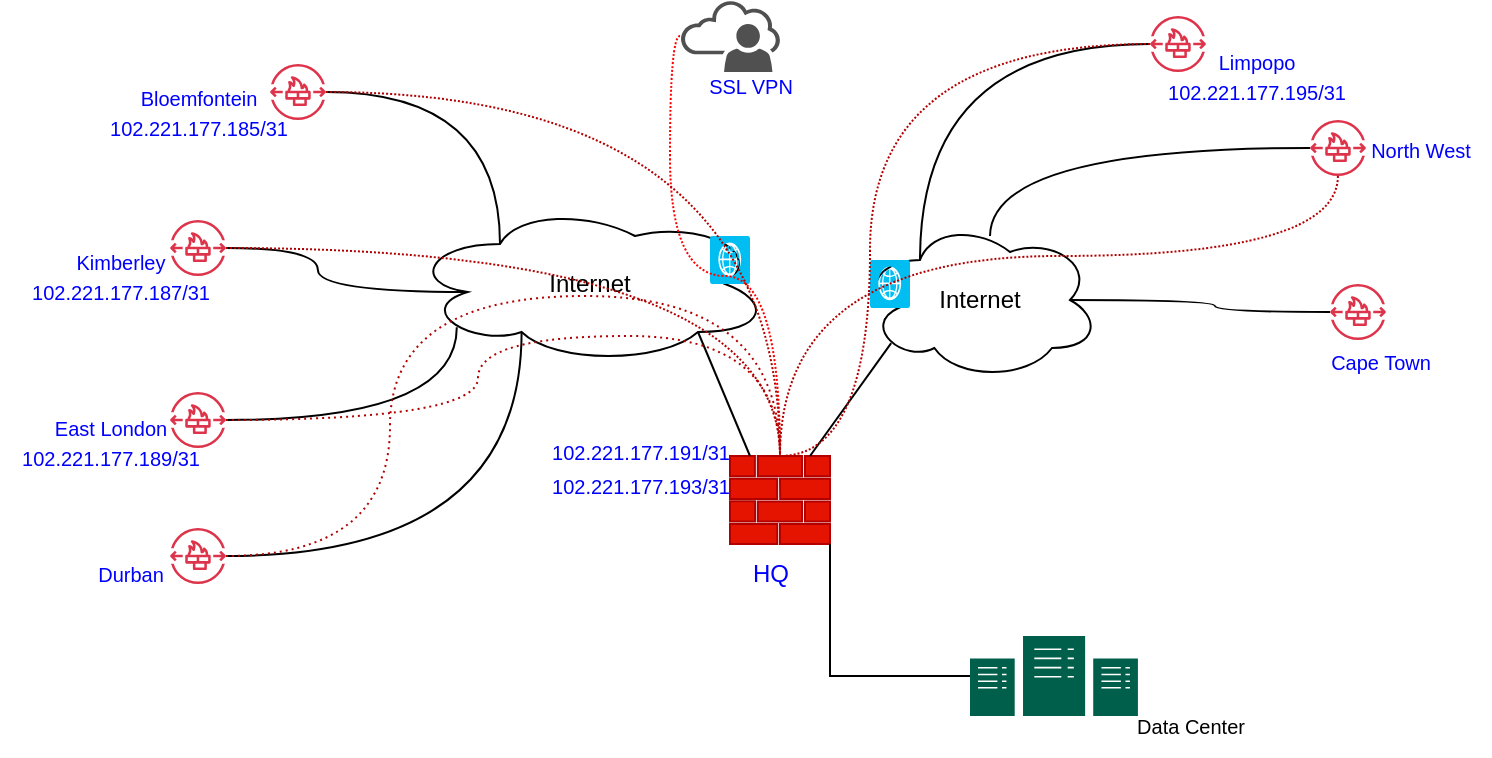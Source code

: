 <mxfile version="23.1.0" type="github">
  <diagram name="Page-1" id="sIQ3Cuc5agyqr33T1YzC">
    <mxGraphModel dx="1644" dy="414" grid="1" gridSize="10" guides="1" tooltips="1" connect="1" arrows="1" fold="1" page="1" pageScale="1" pageWidth="850" pageHeight="1100" math="0" shadow="0">
      <root>
        <mxCell id="0" />
        <mxCell id="1" parent="0" />
        <mxCell id="4a-Ywb2DZcK-UxJ6rqJS-28" value="" style="edgeStyle=orthogonalEdgeStyle;rounded=0;orthogonalLoop=1;jettySize=auto;html=1;entryX=0.16;entryY=0.55;entryDx=0;entryDy=0;entryPerimeter=0;endArrow=none;endFill=0;curved=1;" edge="1" parent="1" source="4a-Ywb2DZcK-UxJ6rqJS-1" target="4a-Ywb2DZcK-UxJ6rqJS-19">
          <mxGeometry relative="1" as="geometry" />
        </mxCell>
        <mxCell id="4a-Ywb2DZcK-UxJ6rqJS-1" value="" style="sketch=0;outlineConnect=0;fontColor=#232F3E;gradientColor=none;fillColor=#DD344C;strokeColor=none;dashed=0;verticalLabelPosition=bottom;verticalAlign=top;align=center;html=1;fontSize=12;fontStyle=0;aspect=fixed;pointerEvents=1;shape=mxgraph.aws4.network_firewall_endpoints;" vertex="1" parent="1">
          <mxGeometry x="80" y="132" width="28" height="28" as="geometry" />
        </mxCell>
        <mxCell id="4a-Ywb2DZcK-UxJ6rqJS-2" value="" style="sketch=0;outlineConnect=0;fontColor=#232F3E;gradientColor=none;fillColor=#DD344C;strokeColor=none;dashed=0;verticalLabelPosition=bottom;verticalAlign=top;align=center;html=1;fontSize=12;fontStyle=0;aspect=fixed;pointerEvents=1;shape=mxgraph.aws4.network_firewall_endpoints;" vertex="1" parent="1">
          <mxGeometry x="130" y="54" width="28" height="28" as="geometry" />
        </mxCell>
        <mxCell id="4a-Ywb2DZcK-UxJ6rqJS-10" value="" style="sketch=0;outlineConnect=0;fontColor=#232F3E;gradientColor=none;fillColor=#DD344C;strokeColor=none;dashed=0;verticalLabelPosition=bottom;verticalAlign=top;align=center;html=1;fontSize=12;fontStyle=0;aspect=fixed;pointerEvents=1;shape=mxgraph.aws4.network_firewall_endpoints;" vertex="1" parent="1">
          <mxGeometry x="80" y="286" width="28" height="28" as="geometry" />
        </mxCell>
        <mxCell id="4a-Ywb2DZcK-UxJ6rqJS-11" value="" style="sketch=0;outlineConnect=0;fontColor=#232F3E;gradientColor=none;fillColor=#DD344C;strokeColor=none;dashed=0;verticalLabelPosition=bottom;verticalAlign=top;align=center;html=1;fontSize=12;fontStyle=0;aspect=fixed;pointerEvents=1;shape=mxgraph.aws4.network_firewall_endpoints;" vertex="1" parent="1">
          <mxGeometry x="80" y="218" width="28" height="28" as="geometry" />
        </mxCell>
        <mxCell id="4a-Ywb2DZcK-UxJ6rqJS-12" value="" style="sketch=0;outlineConnect=0;fontColor=#232F3E;gradientColor=none;fillColor=#DD344C;strokeColor=none;dashed=0;verticalLabelPosition=bottom;verticalAlign=top;align=center;html=1;fontSize=12;fontStyle=0;aspect=fixed;pointerEvents=1;shape=mxgraph.aws4.network_firewall_endpoints;" vertex="1" parent="1">
          <mxGeometry x="570" y="30" width="28" height="28" as="geometry" />
        </mxCell>
        <mxCell id="4a-Ywb2DZcK-UxJ6rqJS-16" value="" style="sketch=0;outlineConnect=0;fontColor=#232F3E;gradientColor=none;fillColor=#DD344C;strokeColor=none;dashed=0;verticalLabelPosition=bottom;verticalAlign=top;align=center;html=1;fontSize=12;fontStyle=0;aspect=fixed;pointerEvents=1;shape=mxgraph.aws4.network_firewall_endpoints;" vertex="1" parent="1">
          <mxGeometry x="650" y="82" width="28" height="28" as="geometry" />
        </mxCell>
        <mxCell id="4a-Ywb2DZcK-UxJ6rqJS-17" value="" style="sketch=0;aspect=fixed;pointerEvents=1;shadow=0;dashed=0;html=1;strokeColor=#B20000;labelPosition=center;verticalLabelPosition=bottom;verticalAlign=top;align=center;fillColor=#e51400;shape=mxgraph.mscae.enterprise.firewall;fontColor=#ffffff;" vertex="1" parent="1">
          <mxGeometry x="360" y="250" width="50" height="44" as="geometry" />
        </mxCell>
        <mxCell id="4a-Ywb2DZcK-UxJ6rqJS-19" value="Internet" style="ellipse;shape=cloud;whiteSpace=wrap;html=1;align=center;" vertex="1" parent="1">
          <mxGeometry x="200" y="124" width="180" height="80" as="geometry" />
        </mxCell>
        <mxCell id="4a-Ywb2DZcK-UxJ6rqJS-64" style="rounded=0;orthogonalLoop=1;jettySize=auto;html=1;exitX=0.875;exitY=0.5;exitDx=0;exitDy=0;exitPerimeter=0;endArrow=none;endFill=0;edgeStyle=orthogonalEdgeStyle;elbow=vertical;curved=1;" edge="1" parent="1" source="4a-Ywb2DZcK-UxJ6rqJS-20" target="4a-Ywb2DZcK-UxJ6rqJS-63">
          <mxGeometry relative="1" as="geometry" />
        </mxCell>
        <mxCell id="4a-Ywb2DZcK-UxJ6rqJS-20" value="Internet" style="ellipse;shape=cloud;whiteSpace=wrap;html=1;" vertex="1" parent="1">
          <mxGeometry x="425" y="132" width="120" height="80" as="geometry" />
        </mxCell>
        <mxCell id="4a-Ywb2DZcK-UxJ6rqJS-21" style="edgeStyle=orthogonalEdgeStyle;rounded=0;orthogonalLoop=1;jettySize=auto;html=1;entryX=0.25;entryY=0.25;entryDx=0;entryDy=0;entryPerimeter=0;endArrow=none;endFill=0;curved=1;" edge="1" parent="1" source="4a-Ywb2DZcK-UxJ6rqJS-12" target="4a-Ywb2DZcK-UxJ6rqJS-20">
          <mxGeometry relative="1" as="geometry" />
        </mxCell>
        <mxCell id="4a-Ywb2DZcK-UxJ6rqJS-22" style="edgeStyle=orthogonalEdgeStyle;rounded=0;orthogonalLoop=1;jettySize=auto;html=1;endArrow=none;endFill=0;curved=1;" edge="1" parent="1" source="4a-Ywb2DZcK-UxJ6rqJS-16">
          <mxGeometry relative="1" as="geometry">
            <mxPoint x="490" y="140" as="targetPoint" />
          </mxGeometry>
        </mxCell>
        <mxCell id="4a-Ywb2DZcK-UxJ6rqJS-25" style="rounded=0;orthogonalLoop=1;jettySize=auto;html=1;entryX=0.8;entryY=0.8;entryDx=0;entryDy=0;entryPerimeter=0;endArrow=none;endFill=0;" edge="1" parent="1" target="4a-Ywb2DZcK-UxJ6rqJS-19">
          <mxGeometry relative="1" as="geometry">
            <mxPoint x="370" y="250" as="sourcePoint" />
          </mxGeometry>
        </mxCell>
        <mxCell id="4a-Ywb2DZcK-UxJ6rqJS-26" style="rounded=0;orthogonalLoop=1;jettySize=auto;html=1;entryX=0.13;entryY=0.77;entryDx=0;entryDy=0;entryPerimeter=0;endArrow=none;endFill=0;" edge="1" parent="1" target="4a-Ywb2DZcK-UxJ6rqJS-20">
          <mxGeometry relative="1" as="geometry">
            <mxPoint x="400" y="250" as="sourcePoint" />
          </mxGeometry>
        </mxCell>
        <mxCell id="4a-Ywb2DZcK-UxJ6rqJS-27" style="edgeStyle=orthogonalEdgeStyle;rounded=0;orthogonalLoop=1;jettySize=auto;html=1;entryX=0.25;entryY=0.25;entryDx=0;entryDy=0;entryPerimeter=0;curved=1;endArrow=none;endFill=0;" edge="1" parent="1" source="4a-Ywb2DZcK-UxJ6rqJS-2" target="4a-Ywb2DZcK-UxJ6rqJS-19">
          <mxGeometry relative="1" as="geometry" />
        </mxCell>
        <mxCell id="4a-Ywb2DZcK-UxJ6rqJS-29" style="edgeStyle=orthogonalEdgeStyle;rounded=0;orthogonalLoop=1;jettySize=auto;html=1;entryX=0.13;entryY=0.77;entryDx=0;entryDy=0;entryPerimeter=0;endArrow=none;endFill=0;curved=1;" edge="1" parent="1" source="4a-Ywb2DZcK-UxJ6rqJS-11" target="4a-Ywb2DZcK-UxJ6rqJS-19">
          <mxGeometry relative="1" as="geometry" />
        </mxCell>
        <mxCell id="4a-Ywb2DZcK-UxJ6rqJS-30" style="edgeStyle=orthogonalEdgeStyle;rounded=0;orthogonalLoop=1;jettySize=auto;html=1;entryX=0.31;entryY=0.8;entryDx=0;entryDy=0;entryPerimeter=0;curved=1;endArrow=none;endFill=0;" edge="1" parent="1" source="4a-Ywb2DZcK-UxJ6rqJS-10" target="4a-Ywb2DZcK-UxJ6rqJS-19">
          <mxGeometry relative="1" as="geometry" />
        </mxCell>
        <mxCell id="4a-Ywb2DZcK-UxJ6rqJS-31" value="&lt;font color=&quot;#0000ff&quot;&gt;HQ&lt;/font&gt;" style="text;html=1;align=center;verticalAlign=middle;resizable=0;points=[];autosize=1;strokeColor=none;fillColor=none;" vertex="1" parent="1">
          <mxGeometry x="360" y="294" width="40" height="30" as="geometry" />
        </mxCell>
        <mxCell id="4a-Ywb2DZcK-UxJ6rqJS-32" style="edgeStyle=orthogonalEdgeStyle;rounded=0;orthogonalLoop=1;jettySize=auto;html=1;entryX=0.5;entryY=0;entryDx=0;entryDy=0;entryPerimeter=0;elbow=vertical;curved=1;endArrow=none;endFill=0;dashed=1;dashPattern=1 2;fillColor=#e51400;strokeColor=#B20000;" edge="1" parent="1" source="4a-Ywb2DZcK-UxJ6rqJS-10" target="4a-Ywb2DZcK-UxJ6rqJS-17">
          <mxGeometry relative="1" as="geometry">
            <Array as="points">
              <mxPoint x="190" y="300" />
              <mxPoint x="190" y="170" />
              <mxPoint x="385" y="170" />
            </Array>
          </mxGeometry>
        </mxCell>
        <mxCell id="4a-Ywb2DZcK-UxJ6rqJS-35" value="" style="verticalLabelPosition=bottom;html=1;verticalAlign=top;align=center;strokeColor=none;fillColor=#00BEF2;shape=mxgraph.azure.web_role;" vertex="1" parent="1">
          <mxGeometry x="430" y="152" width="20" height="24" as="geometry" />
        </mxCell>
        <mxCell id="4a-Ywb2DZcK-UxJ6rqJS-37" value="" style="edgeStyle=orthogonalEdgeStyle;rounded=0;orthogonalLoop=1;jettySize=auto;html=1;entryX=0.5;entryY=0;entryDx=0;entryDy=0;entryPerimeter=0;curved=1;fillColor=#e51400;strokeColor=#B20000;endArrow=none;endFill=0;dashed=1;dashPattern=1 2;" edge="1" parent="1" source="4a-Ywb2DZcK-UxJ6rqJS-11" target="4a-Ywb2DZcK-UxJ6rqJS-17">
          <mxGeometry relative="1" as="geometry">
            <mxPoint x="108" y="232" as="sourcePoint" />
            <mxPoint x="385" y="250" as="targetPoint" />
            <Array as="points">
              <mxPoint x="234" y="232" />
              <mxPoint x="234" y="190" />
              <mxPoint x="385" y="190" />
            </Array>
          </mxGeometry>
        </mxCell>
        <mxCell id="4a-Ywb2DZcK-UxJ6rqJS-34" value="" style="verticalLabelPosition=bottom;html=1;verticalAlign=top;align=center;strokeColor=none;fillColor=#00BEF2;shape=mxgraph.azure.web_role;" vertex="1" parent="1">
          <mxGeometry x="350" y="140" width="20" height="24" as="geometry" />
        </mxCell>
        <mxCell id="4a-Ywb2DZcK-UxJ6rqJS-38" value="" style="sketch=0;pointerEvents=1;shadow=0;dashed=0;html=1;strokeColor=none;fillColor=#505050;labelPosition=center;verticalLabelPosition=bottom;outlineConnect=0;verticalAlign=top;align=center;shape=mxgraph.office.clouds.online_user;" vertex="1" parent="1">
          <mxGeometry x="335" y="22" width="50" height="36" as="geometry" />
        </mxCell>
        <mxCell id="4a-Ywb2DZcK-UxJ6rqJS-39" style="edgeStyle=orthogonalEdgeStyle;rounded=0;orthogonalLoop=1;jettySize=auto;html=1;entryX=0.5;entryY=0;entryDx=0;entryDy=0;entryPerimeter=0;endArrow=none;endFill=0;dashed=1;dashPattern=1 1;curved=1;strokeColor=#ff0000;" edge="1" parent="1" source="4a-Ywb2DZcK-UxJ6rqJS-38" target="4a-Ywb2DZcK-UxJ6rqJS-17">
          <mxGeometry relative="1" as="geometry">
            <Array as="points">
              <mxPoint x="330" y="40" />
              <mxPoint x="330" y="160" />
              <mxPoint x="385" y="160" />
            </Array>
          </mxGeometry>
        </mxCell>
        <mxCell id="4a-Ywb2DZcK-UxJ6rqJS-40" value="&lt;font color=&quot;#0000ff&quot;&gt;&lt;font style=&quot;font-size: 10px;&quot;&gt;SSL VPN&lt;/font&gt;&lt;br&gt;&lt;/font&gt;" style="text;html=1;align=center;verticalAlign=middle;resizable=0;points=[];autosize=1;strokeColor=none;fillColor=none;" vertex="1" parent="1">
          <mxGeometry x="340" y="50" width="60" height="30" as="geometry" />
        </mxCell>
        <mxCell id="4a-Ywb2DZcK-UxJ6rqJS-44" value="&lt;div&gt;&lt;font color=&quot;#0000ff&quot; style=&quot;font-size: 10px;&quot;&gt;Kimberley&lt;/font&gt;&lt;/div&gt;&lt;div&gt;&lt;font color=&quot;#0000ff&quot; style=&quot;font-size: 10px;&quot;&gt;102.221.177.187/31&lt;br&gt;&lt;/font&gt;&lt;/div&gt;" style="text;html=1;align=center;verticalAlign=middle;resizable=0;points=[];autosize=1;strokeColor=none;fillColor=none;" vertex="1" parent="1">
          <mxGeometry y="140" width="110" height="40" as="geometry" />
        </mxCell>
        <mxCell id="4a-Ywb2DZcK-UxJ6rqJS-45" value="&lt;div&gt;&lt;font style=&quot;font-size: 10px;&quot;&gt;&lt;font color=&quot;#0000ff&quot;&gt;East London&lt;/font&gt;&lt;/font&gt;&lt;/div&gt;&lt;div&gt;&lt;font style=&quot;font-size: 10px;&quot;&gt;&lt;font color=&quot;#0000ff&quot;&gt;102.221.177.189/31&lt;br&gt;&lt;/font&gt;&lt;/font&gt;&lt;/div&gt;" style="text;html=1;align=center;verticalAlign=middle;resizable=0;points=[];autosize=1;strokeColor=none;fillColor=none;" vertex="1" parent="1">
          <mxGeometry x="-5" y="223" width="110" height="40" as="geometry" />
        </mxCell>
        <mxCell id="4a-Ywb2DZcK-UxJ6rqJS-46" value="&lt;div&gt;&lt;font style=&quot;font-size: 10px;&quot; color=&quot;#0000ff&quot;&gt;Bloemfontein&lt;/font&gt;&lt;/div&gt;&lt;div&gt;&lt;font style=&quot;font-size: 10px;&quot; color=&quot;#0000ff&quot;&gt;102.221.177.185/31&lt;br&gt;&lt;/font&gt;&lt;/div&gt;" style="text;html=1;align=center;verticalAlign=middle;resizable=0;points=[];autosize=1;strokeColor=none;fillColor=none;" vertex="1" parent="1">
          <mxGeometry x="39" y="58" width="110" height="40" as="geometry" />
        </mxCell>
        <mxCell id="4a-Ywb2DZcK-UxJ6rqJS-47" value="&lt;font color=&quot;#0000ff&quot; style=&quot;font-size: 10px;&quot;&gt;Durban&lt;/font&gt;" style="text;html=1;align=center;verticalAlign=middle;resizable=0;points=[];autosize=1;strokeColor=none;fillColor=none;" vertex="1" parent="1">
          <mxGeometry x="30" y="294" width="60" height="30" as="geometry" />
        </mxCell>
        <mxCell id="4a-Ywb2DZcK-UxJ6rqJS-48" value="&lt;div&gt;&lt;font style=&quot;font-size: 10px;&quot; color=&quot;#0000ff&quot;&gt;Limpopo&lt;/font&gt;&lt;/div&gt;&lt;div&gt;&lt;font style=&quot;font-size: 10px;&quot; color=&quot;#0000ff&quot;&gt;102.221.177.195/31&lt;br&gt;&lt;/font&gt;&lt;/div&gt;" style="text;html=1;align=center;verticalAlign=middle;resizable=0;points=[];autosize=1;strokeColor=none;fillColor=none;" vertex="1" parent="1">
          <mxGeometry x="568" y="40" width="110" height="40" as="geometry" />
        </mxCell>
        <mxCell id="4a-Ywb2DZcK-UxJ6rqJS-49" value="&lt;font style=&quot;font-size: 10px;&quot;&gt;&lt;font color=&quot;#0000ff&quot;&gt;North West&lt;/font&gt;&lt;br&gt;&lt;/font&gt;" style="text;html=1;align=center;verticalAlign=middle;resizable=0;points=[];autosize=1;strokeColor=none;fillColor=none;" vertex="1" parent="1">
          <mxGeometry x="670" y="82" width="70" height="30" as="geometry" />
        </mxCell>
        <mxCell id="4a-Ywb2DZcK-UxJ6rqJS-50" style="edgeStyle=orthogonalEdgeStyle;rounded=0;orthogonalLoop=1;jettySize=auto;html=1;entryX=0.5;entryY=0;entryDx=0;entryDy=0;entryPerimeter=0;endArrow=none;endFill=0;dashed=1;dashPattern=1 1;fillColor=#e51400;strokeColor=#B20000;curved=1;" edge="1" parent="1" source="4a-Ywb2DZcK-UxJ6rqJS-1" target="4a-Ywb2DZcK-UxJ6rqJS-17">
          <mxGeometry relative="1" as="geometry" />
        </mxCell>
        <mxCell id="4a-Ywb2DZcK-UxJ6rqJS-51" style="edgeStyle=orthogonalEdgeStyle;rounded=0;orthogonalLoop=1;jettySize=auto;html=1;entryX=0.5;entryY=0;entryDx=0;entryDy=0;entryPerimeter=0;endArrow=none;endFill=0;dashed=1;dashPattern=1 1;curved=1;fillColor=#e51400;strokeColor=#B20000;" edge="1" parent="1" source="4a-Ywb2DZcK-UxJ6rqJS-2" target="4a-Ywb2DZcK-UxJ6rqJS-17">
          <mxGeometry relative="1" as="geometry" />
        </mxCell>
        <mxCell id="4a-Ywb2DZcK-UxJ6rqJS-52" style="edgeStyle=orthogonalEdgeStyle;rounded=0;orthogonalLoop=1;jettySize=auto;html=1;entryX=0.5;entryY=0;entryDx=0;entryDy=0;entryPerimeter=0;curved=1;dashed=1;dashPattern=1 1;fillColor=#e51400;strokeColor=#B20000;endArrow=none;endFill=0;" edge="1" parent="1" source="4a-Ywb2DZcK-UxJ6rqJS-12" target="4a-Ywb2DZcK-UxJ6rqJS-17">
          <mxGeometry relative="1" as="geometry">
            <Array as="points">
              <mxPoint x="430" y="44" />
              <mxPoint x="430" y="250" />
            </Array>
          </mxGeometry>
        </mxCell>
        <mxCell id="4a-Ywb2DZcK-UxJ6rqJS-53" style="edgeStyle=orthogonalEdgeStyle;rounded=0;orthogonalLoop=1;jettySize=auto;html=1;entryX=0.5;entryY=0;entryDx=0;entryDy=0;entryPerimeter=0;curved=1;fillColor=#e51400;strokeColor=#B20000;dashed=1;dashPattern=1 1;endArrow=none;endFill=0;" edge="1" parent="1" source="4a-Ywb2DZcK-UxJ6rqJS-16" target="4a-Ywb2DZcK-UxJ6rqJS-17">
          <mxGeometry relative="1" as="geometry">
            <Array as="points">
              <mxPoint x="664" y="150" />
              <mxPoint x="385" y="150" />
            </Array>
          </mxGeometry>
        </mxCell>
        <mxCell id="4a-Ywb2DZcK-UxJ6rqJS-56" value="" style="sketch=0;pointerEvents=1;shadow=0;dashed=0;html=1;strokeColor=none;fillColor=#005F4B;labelPosition=center;verticalLabelPosition=bottom;verticalAlign=top;align=center;outlineConnect=0;shape=mxgraph.veeam2.datacenter;" vertex="1" parent="1">
          <mxGeometry x="480" y="340" width="83.96" height="40" as="geometry" />
        </mxCell>
        <mxCell id="4a-Ywb2DZcK-UxJ6rqJS-58" style="edgeStyle=orthogonalEdgeStyle;rounded=0;orthogonalLoop=1;jettySize=auto;html=1;entryX=1;entryY=1;entryDx=0;entryDy=0;entryPerimeter=0;endArrow=none;endFill=0;" edge="1" parent="1" source="4a-Ywb2DZcK-UxJ6rqJS-56" target="4a-Ywb2DZcK-UxJ6rqJS-17">
          <mxGeometry relative="1" as="geometry" />
        </mxCell>
        <mxCell id="4a-Ywb2DZcK-UxJ6rqJS-59" value="&lt;font style=&quot;font-size: 10px;&quot;&gt;Data Center&lt;br&gt;&lt;/font&gt;" style="text;html=1;align=center;verticalAlign=middle;resizable=0;points=[];autosize=1;strokeColor=none;fillColor=none;" vertex="1" parent="1">
          <mxGeometry x="550" y="370" width="80" height="30" as="geometry" />
        </mxCell>
        <mxCell id="4a-Ywb2DZcK-UxJ6rqJS-60" value="&lt;font style=&quot;font-size: 10px;&quot; color=&quot;#0000ff&quot;&gt;102.221.177.191/31&lt;/font&gt;" style="text;html=1;align=center;verticalAlign=middle;resizable=0;points=[];autosize=1;strokeColor=none;fillColor=none;" vertex="1" parent="1">
          <mxGeometry x="260" y="233" width="110" height="30" as="geometry" />
        </mxCell>
        <mxCell id="4a-Ywb2DZcK-UxJ6rqJS-61" value="&lt;font style=&quot;font-size: 10px;&quot; color=&quot;#0000ff&quot;&gt;102.221.177.193/31&lt;/font&gt;" style="text;html=1;align=center;verticalAlign=middle;resizable=0;points=[];autosize=1;strokeColor=none;fillColor=none;" vertex="1" parent="1">
          <mxGeometry x="260" y="250" width="110" height="30" as="geometry" />
        </mxCell>
        <mxCell id="4a-Ywb2DZcK-UxJ6rqJS-63" value="" style="sketch=0;outlineConnect=0;fontColor=#232F3E;gradientColor=none;fillColor=#DD344C;strokeColor=none;dashed=0;verticalLabelPosition=bottom;verticalAlign=top;align=center;html=1;fontSize=12;fontStyle=0;aspect=fixed;pointerEvents=1;shape=mxgraph.aws4.network_firewall_endpoints;" vertex="1" parent="1">
          <mxGeometry x="660" y="164" width="28" height="28" as="geometry" />
        </mxCell>
        <mxCell id="4a-Ywb2DZcK-UxJ6rqJS-65" value="&lt;font style=&quot;font-size: 10px;&quot; color=&quot;#0000ff&quot;&gt;Cape Town&lt;br&gt;&lt;/font&gt;" style="text;html=1;align=center;verticalAlign=middle;resizable=0;points=[];autosize=1;strokeColor=none;fillColor=none;" vertex="1" parent="1">
          <mxGeometry x="650" y="188" width="70" height="30" as="geometry" />
        </mxCell>
      </root>
    </mxGraphModel>
  </diagram>
</mxfile>
